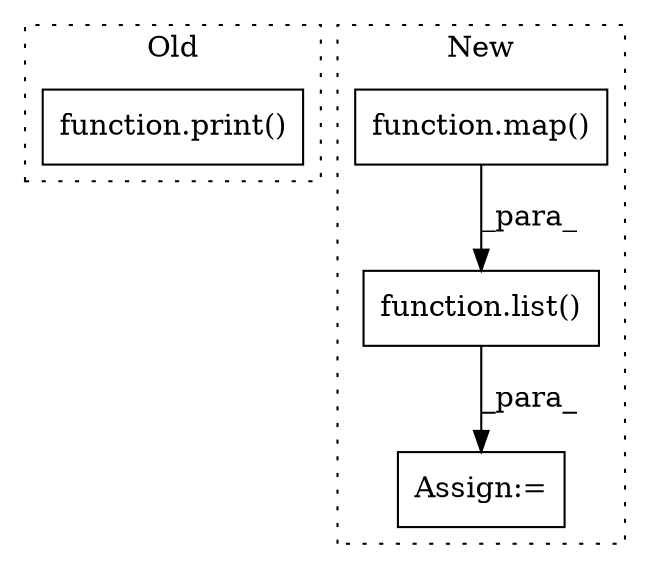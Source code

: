 digraph G {
subgraph cluster0 {
1 [label="function.print()" a="75" s="3099,3164" l="6,1" shape="box"];
label = "Old";
style="dotted";
}
subgraph cluster1 {
2 [label="function.map()" a="75" s="3737,3799" l="4,1" shape="box"];
3 [label="Assign:=" a="68" s="3712" l="3" shape="box"];
4 [label="function.list()" a="75" s="3715,3800" l="22,1" shape="box"];
label = "New";
style="dotted";
}
2 -> 4 [label="_para_"];
4 -> 3 [label="_para_"];
}